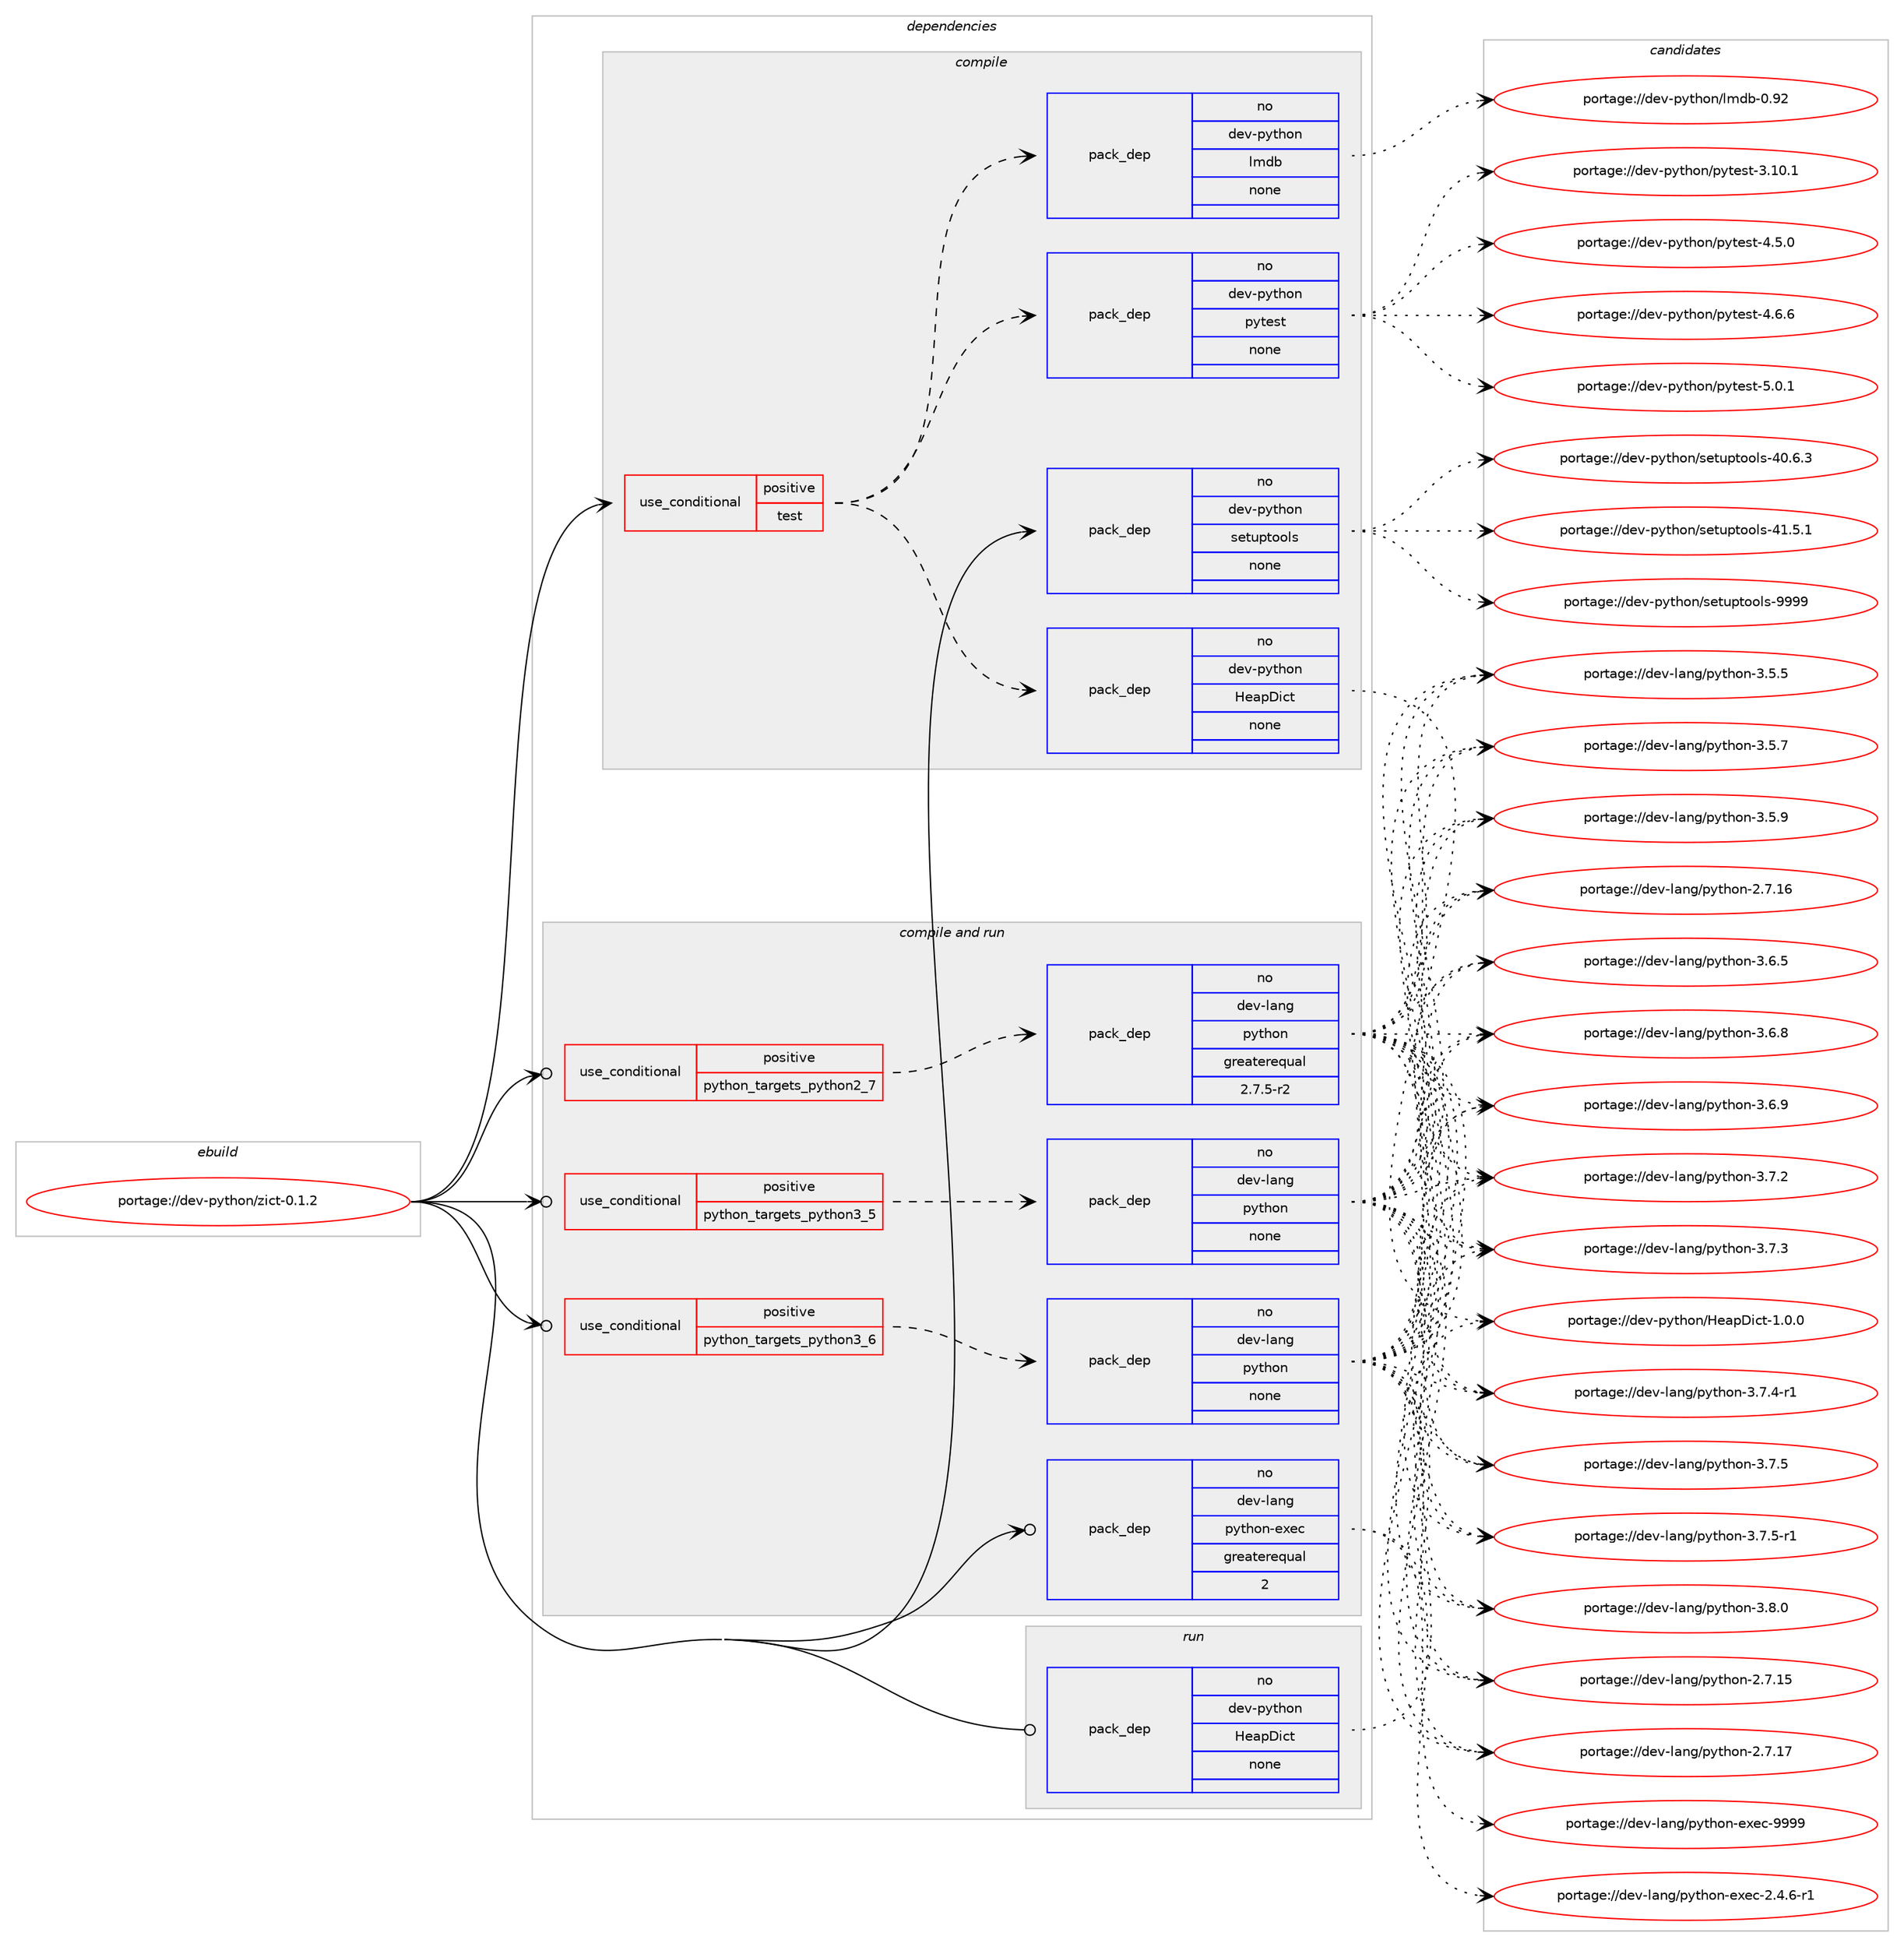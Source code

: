 digraph prolog {

# *************
# Graph options
# *************

newrank=true;
concentrate=true;
compound=true;
graph [rankdir=LR,fontname=Helvetica,fontsize=10,ranksep=1.5];#, ranksep=2.5, nodesep=0.2];
edge  [arrowhead=vee];
node  [fontname=Helvetica,fontsize=10];

# **********
# The ebuild
# **********

subgraph cluster_leftcol {
color=gray;
rank=same;
label=<<i>ebuild</i>>;
id [label="portage://dev-python/zict-0.1.2", color=red, width=4, href="../dev-python/zict-0.1.2.svg"];
}

# ****************
# The dependencies
# ****************

subgraph cluster_midcol {
color=gray;
label=<<i>dependencies</i>>;
subgraph cluster_compile {
fillcolor="#eeeeee";
style=filled;
label=<<i>compile</i>>;
subgraph cond41178 {
dependency180161 [label=<<TABLE BORDER="0" CELLBORDER="1" CELLSPACING="0" CELLPADDING="4"><TR><TD ROWSPAN="3" CELLPADDING="10">use_conditional</TD></TR><TR><TD>positive</TD></TR><TR><TD>test</TD></TR></TABLE>>, shape=none, color=red];
subgraph pack135572 {
dependency180162 [label=<<TABLE BORDER="0" CELLBORDER="1" CELLSPACING="0" CELLPADDING="4" WIDTH="220"><TR><TD ROWSPAN="6" CELLPADDING="30">pack_dep</TD></TR><TR><TD WIDTH="110">no</TD></TR><TR><TD>dev-python</TD></TR><TR><TD>HeapDict</TD></TR><TR><TD>none</TD></TR><TR><TD></TD></TR></TABLE>>, shape=none, color=blue];
}
dependency180161:e -> dependency180162:w [weight=20,style="dashed",arrowhead="vee"];
subgraph pack135573 {
dependency180163 [label=<<TABLE BORDER="0" CELLBORDER="1" CELLSPACING="0" CELLPADDING="4" WIDTH="220"><TR><TD ROWSPAN="6" CELLPADDING="30">pack_dep</TD></TR><TR><TD WIDTH="110">no</TD></TR><TR><TD>dev-python</TD></TR><TR><TD>lmdb</TD></TR><TR><TD>none</TD></TR><TR><TD></TD></TR></TABLE>>, shape=none, color=blue];
}
dependency180161:e -> dependency180163:w [weight=20,style="dashed",arrowhead="vee"];
subgraph pack135574 {
dependency180164 [label=<<TABLE BORDER="0" CELLBORDER="1" CELLSPACING="0" CELLPADDING="4" WIDTH="220"><TR><TD ROWSPAN="6" CELLPADDING="30">pack_dep</TD></TR><TR><TD WIDTH="110">no</TD></TR><TR><TD>dev-python</TD></TR><TR><TD>pytest</TD></TR><TR><TD>none</TD></TR><TR><TD></TD></TR></TABLE>>, shape=none, color=blue];
}
dependency180161:e -> dependency180164:w [weight=20,style="dashed",arrowhead="vee"];
}
id:e -> dependency180161:w [weight=20,style="solid",arrowhead="vee"];
subgraph pack135575 {
dependency180165 [label=<<TABLE BORDER="0" CELLBORDER="1" CELLSPACING="0" CELLPADDING="4" WIDTH="220"><TR><TD ROWSPAN="6" CELLPADDING="30">pack_dep</TD></TR><TR><TD WIDTH="110">no</TD></TR><TR><TD>dev-python</TD></TR><TR><TD>setuptools</TD></TR><TR><TD>none</TD></TR><TR><TD></TD></TR></TABLE>>, shape=none, color=blue];
}
id:e -> dependency180165:w [weight=20,style="solid",arrowhead="vee"];
}
subgraph cluster_compileandrun {
fillcolor="#eeeeee";
style=filled;
label=<<i>compile and run</i>>;
subgraph cond41179 {
dependency180166 [label=<<TABLE BORDER="0" CELLBORDER="1" CELLSPACING="0" CELLPADDING="4"><TR><TD ROWSPAN="3" CELLPADDING="10">use_conditional</TD></TR><TR><TD>positive</TD></TR><TR><TD>python_targets_python2_7</TD></TR></TABLE>>, shape=none, color=red];
subgraph pack135576 {
dependency180167 [label=<<TABLE BORDER="0" CELLBORDER="1" CELLSPACING="0" CELLPADDING="4" WIDTH="220"><TR><TD ROWSPAN="6" CELLPADDING="30">pack_dep</TD></TR><TR><TD WIDTH="110">no</TD></TR><TR><TD>dev-lang</TD></TR><TR><TD>python</TD></TR><TR><TD>greaterequal</TD></TR><TR><TD>2.7.5-r2</TD></TR></TABLE>>, shape=none, color=blue];
}
dependency180166:e -> dependency180167:w [weight=20,style="dashed",arrowhead="vee"];
}
id:e -> dependency180166:w [weight=20,style="solid",arrowhead="odotvee"];
subgraph cond41180 {
dependency180168 [label=<<TABLE BORDER="0" CELLBORDER="1" CELLSPACING="0" CELLPADDING="4"><TR><TD ROWSPAN="3" CELLPADDING="10">use_conditional</TD></TR><TR><TD>positive</TD></TR><TR><TD>python_targets_python3_5</TD></TR></TABLE>>, shape=none, color=red];
subgraph pack135577 {
dependency180169 [label=<<TABLE BORDER="0" CELLBORDER="1" CELLSPACING="0" CELLPADDING="4" WIDTH="220"><TR><TD ROWSPAN="6" CELLPADDING="30">pack_dep</TD></TR><TR><TD WIDTH="110">no</TD></TR><TR><TD>dev-lang</TD></TR><TR><TD>python</TD></TR><TR><TD>none</TD></TR><TR><TD></TD></TR></TABLE>>, shape=none, color=blue];
}
dependency180168:e -> dependency180169:w [weight=20,style="dashed",arrowhead="vee"];
}
id:e -> dependency180168:w [weight=20,style="solid",arrowhead="odotvee"];
subgraph cond41181 {
dependency180170 [label=<<TABLE BORDER="0" CELLBORDER="1" CELLSPACING="0" CELLPADDING="4"><TR><TD ROWSPAN="3" CELLPADDING="10">use_conditional</TD></TR><TR><TD>positive</TD></TR><TR><TD>python_targets_python3_6</TD></TR></TABLE>>, shape=none, color=red];
subgraph pack135578 {
dependency180171 [label=<<TABLE BORDER="0" CELLBORDER="1" CELLSPACING="0" CELLPADDING="4" WIDTH="220"><TR><TD ROWSPAN="6" CELLPADDING="30">pack_dep</TD></TR><TR><TD WIDTH="110">no</TD></TR><TR><TD>dev-lang</TD></TR><TR><TD>python</TD></TR><TR><TD>none</TD></TR><TR><TD></TD></TR></TABLE>>, shape=none, color=blue];
}
dependency180170:e -> dependency180171:w [weight=20,style="dashed",arrowhead="vee"];
}
id:e -> dependency180170:w [weight=20,style="solid",arrowhead="odotvee"];
subgraph pack135579 {
dependency180172 [label=<<TABLE BORDER="0" CELLBORDER="1" CELLSPACING="0" CELLPADDING="4" WIDTH="220"><TR><TD ROWSPAN="6" CELLPADDING="30">pack_dep</TD></TR><TR><TD WIDTH="110">no</TD></TR><TR><TD>dev-lang</TD></TR><TR><TD>python-exec</TD></TR><TR><TD>greaterequal</TD></TR><TR><TD>2</TD></TR></TABLE>>, shape=none, color=blue];
}
id:e -> dependency180172:w [weight=20,style="solid",arrowhead="odotvee"];
}
subgraph cluster_run {
fillcolor="#eeeeee";
style=filled;
label=<<i>run</i>>;
subgraph pack135580 {
dependency180173 [label=<<TABLE BORDER="0" CELLBORDER="1" CELLSPACING="0" CELLPADDING="4" WIDTH="220"><TR><TD ROWSPAN="6" CELLPADDING="30">pack_dep</TD></TR><TR><TD WIDTH="110">no</TD></TR><TR><TD>dev-python</TD></TR><TR><TD>HeapDict</TD></TR><TR><TD>none</TD></TR><TR><TD></TD></TR></TABLE>>, shape=none, color=blue];
}
id:e -> dependency180173:w [weight=20,style="solid",arrowhead="odot"];
}
}

# **************
# The candidates
# **************

subgraph cluster_choices {
rank=same;
color=gray;
label=<<i>candidates</i>>;

subgraph choice135572 {
color=black;
nodesep=1;
choiceportage100101118451121211161041111104772101971126810599116454946484648 [label="portage://dev-python/HeapDict-1.0.0", color=red, width=4,href="../dev-python/HeapDict-1.0.0.svg"];
dependency180162:e -> choiceportage100101118451121211161041111104772101971126810599116454946484648:w [style=dotted,weight="100"];
}
subgraph choice135573 {
color=black;
nodesep=1;
choiceportage1001011184511212111610411111047108109100984548465750 [label="portage://dev-python/lmdb-0.92", color=red, width=4,href="../dev-python/lmdb-0.92.svg"];
dependency180163:e -> choiceportage1001011184511212111610411111047108109100984548465750:w [style=dotted,weight="100"];
}
subgraph choice135574 {
color=black;
nodesep=1;
choiceportage100101118451121211161041111104711212111610111511645514649484649 [label="portage://dev-python/pytest-3.10.1", color=red, width=4,href="../dev-python/pytest-3.10.1.svg"];
choiceportage1001011184511212111610411111047112121116101115116455246534648 [label="portage://dev-python/pytest-4.5.0", color=red, width=4,href="../dev-python/pytest-4.5.0.svg"];
choiceportage1001011184511212111610411111047112121116101115116455246544654 [label="portage://dev-python/pytest-4.6.6", color=red, width=4,href="../dev-python/pytest-4.6.6.svg"];
choiceportage1001011184511212111610411111047112121116101115116455346484649 [label="portage://dev-python/pytest-5.0.1", color=red, width=4,href="../dev-python/pytest-5.0.1.svg"];
dependency180164:e -> choiceportage100101118451121211161041111104711212111610111511645514649484649:w [style=dotted,weight="100"];
dependency180164:e -> choiceportage1001011184511212111610411111047112121116101115116455246534648:w [style=dotted,weight="100"];
dependency180164:e -> choiceportage1001011184511212111610411111047112121116101115116455246544654:w [style=dotted,weight="100"];
dependency180164:e -> choiceportage1001011184511212111610411111047112121116101115116455346484649:w [style=dotted,weight="100"];
}
subgraph choice135575 {
color=black;
nodesep=1;
choiceportage100101118451121211161041111104711510111611711211611111110811545524846544651 [label="portage://dev-python/setuptools-40.6.3", color=red, width=4,href="../dev-python/setuptools-40.6.3.svg"];
choiceportage100101118451121211161041111104711510111611711211611111110811545524946534649 [label="portage://dev-python/setuptools-41.5.1", color=red, width=4,href="../dev-python/setuptools-41.5.1.svg"];
choiceportage10010111845112121116104111110471151011161171121161111111081154557575757 [label="portage://dev-python/setuptools-9999", color=red, width=4,href="../dev-python/setuptools-9999.svg"];
dependency180165:e -> choiceportage100101118451121211161041111104711510111611711211611111110811545524846544651:w [style=dotted,weight="100"];
dependency180165:e -> choiceportage100101118451121211161041111104711510111611711211611111110811545524946534649:w [style=dotted,weight="100"];
dependency180165:e -> choiceportage10010111845112121116104111110471151011161171121161111111081154557575757:w [style=dotted,weight="100"];
}
subgraph choice135576 {
color=black;
nodesep=1;
choiceportage10010111845108971101034711212111610411111045504655464953 [label="portage://dev-lang/python-2.7.15", color=red, width=4,href="../dev-lang/python-2.7.15.svg"];
choiceportage10010111845108971101034711212111610411111045504655464954 [label="portage://dev-lang/python-2.7.16", color=red, width=4,href="../dev-lang/python-2.7.16.svg"];
choiceportage10010111845108971101034711212111610411111045504655464955 [label="portage://dev-lang/python-2.7.17", color=red, width=4,href="../dev-lang/python-2.7.17.svg"];
choiceportage100101118451089711010347112121116104111110455146534653 [label="portage://dev-lang/python-3.5.5", color=red, width=4,href="../dev-lang/python-3.5.5.svg"];
choiceportage100101118451089711010347112121116104111110455146534655 [label="portage://dev-lang/python-3.5.7", color=red, width=4,href="../dev-lang/python-3.5.7.svg"];
choiceportage100101118451089711010347112121116104111110455146534657 [label="portage://dev-lang/python-3.5.9", color=red, width=4,href="../dev-lang/python-3.5.9.svg"];
choiceportage100101118451089711010347112121116104111110455146544653 [label="portage://dev-lang/python-3.6.5", color=red, width=4,href="../dev-lang/python-3.6.5.svg"];
choiceportage100101118451089711010347112121116104111110455146544656 [label="portage://dev-lang/python-3.6.8", color=red, width=4,href="../dev-lang/python-3.6.8.svg"];
choiceportage100101118451089711010347112121116104111110455146544657 [label="portage://dev-lang/python-3.6.9", color=red, width=4,href="../dev-lang/python-3.6.9.svg"];
choiceportage100101118451089711010347112121116104111110455146554650 [label="portage://dev-lang/python-3.7.2", color=red, width=4,href="../dev-lang/python-3.7.2.svg"];
choiceportage100101118451089711010347112121116104111110455146554651 [label="portage://dev-lang/python-3.7.3", color=red, width=4,href="../dev-lang/python-3.7.3.svg"];
choiceportage1001011184510897110103471121211161041111104551465546524511449 [label="portage://dev-lang/python-3.7.4-r1", color=red, width=4,href="../dev-lang/python-3.7.4-r1.svg"];
choiceportage100101118451089711010347112121116104111110455146554653 [label="portage://dev-lang/python-3.7.5", color=red, width=4,href="../dev-lang/python-3.7.5.svg"];
choiceportage1001011184510897110103471121211161041111104551465546534511449 [label="portage://dev-lang/python-3.7.5-r1", color=red, width=4,href="../dev-lang/python-3.7.5-r1.svg"];
choiceportage100101118451089711010347112121116104111110455146564648 [label="portage://dev-lang/python-3.8.0", color=red, width=4,href="../dev-lang/python-3.8.0.svg"];
dependency180167:e -> choiceportage10010111845108971101034711212111610411111045504655464953:w [style=dotted,weight="100"];
dependency180167:e -> choiceportage10010111845108971101034711212111610411111045504655464954:w [style=dotted,weight="100"];
dependency180167:e -> choiceportage10010111845108971101034711212111610411111045504655464955:w [style=dotted,weight="100"];
dependency180167:e -> choiceportage100101118451089711010347112121116104111110455146534653:w [style=dotted,weight="100"];
dependency180167:e -> choiceportage100101118451089711010347112121116104111110455146534655:w [style=dotted,weight="100"];
dependency180167:e -> choiceportage100101118451089711010347112121116104111110455146534657:w [style=dotted,weight="100"];
dependency180167:e -> choiceportage100101118451089711010347112121116104111110455146544653:w [style=dotted,weight="100"];
dependency180167:e -> choiceportage100101118451089711010347112121116104111110455146544656:w [style=dotted,weight="100"];
dependency180167:e -> choiceportage100101118451089711010347112121116104111110455146544657:w [style=dotted,weight="100"];
dependency180167:e -> choiceportage100101118451089711010347112121116104111110455146554650:w [style=dotted,weight="100"];
dependency180167:e -> choiceportage100101118451089711010347112121116104111110455146554651:w [style=dotted,weight="100"];
dependency180167:e -> choiceportage1001011184510897110103471121211161041111104551465546524511449:w [style=dotted,weight="100"];
dependency180167:e -> choiceportage100101118451089711010347112121116104111110455146554653:w [style=dotted,weight="100"];
dependency180167:e -> choiceportage1001011184510897110103471121211161041111104551465546534511449:w [style=dotted,weight="100"];
dependency180167:e -> choiceportage100101118451089711010347112121116104111110455146564648:w [style=dotted,weight="100"];
}
subgraph choice135577 {
color=black;
nodesep=1;
choiceportage10010111845108971101034711212111610411111045504655464953 [label="portage://dev-lang/python-2.7.15", color=red, width=4,href="../dev-lang/python-2.7.15.svg"];
choiceportage10010111845108971101034711212111610411111045504655464954 [label="portage://dev-lang/python-2.7.16", color=red, width=4,href="../dev-lang/python-2.7.16.svg"];
choiceportage10010111845108971101034711212111610411111045504655464955 [label="portage://dev-lang/python-2.7.17", color=red, width=4,href="../dev-lang/python-2.7.17.svg"];
choiceportage100101118451089711010347112121116104111110455146534653 [label="portage://dev-lang/python-3.5.5", color=red, width=4,href="../dev-lang/python-3.5.5.svg"];
choiceportage100101118451089711010347112121116104111110455146534655 [label="portage://dev-lang/python-3.5.7", color=red, width=4,href="../dev-lang/python-3.5.7.svg"];
choiceportage100101118451089711010347112121116104111110455146534657 [label="portage://dev-lang/python-3.5.9", color=red, width=4,href="../dev-lang/python-3.5.9.svg"];
choiceportage100101118451089711010347112121116104111110455146544653 [label="portage://dev-lang/python-3.6.5", color=red, width=4,href="../dev-lang/python-3.6.5.svg"];
choiceportage100101118451089711010347112121116104111110455146544656 [label="portage://dev-lang/python-3.6.8", color=red, width=4,href="../dev-lang/python-3.6.8.svg"];
choiceportage100101118451089711010347112121116104111110455146544657 [label="portage://dev-lang/python-3.6.9", color=red, width=4,href="../dev-lang/python-3.6.9.svg"];
choiceportage100101118451089711010347112121116104111110455146554650 [label="portage://dev-lang/python-3.7.2", color=red, width=4,href="../dev-lang/python-3.7.2.svg"];
choiceportage100101118451089711010347112121116104111110455146554651 [label="portage://dev-lang/python-3.7.3", color=red, width=4,href="../dev-lang/python-3.7.3.svg"];
choiceportage1001011184510897110103471121211161041111104551465546524511449 [label="portage://dev-lang/python-3.7.4-r1", color=red, width=4,href="../dev-lang/python-3.7.4-r1.svg"];
choiceportage100101118451089711010347112121116104111110455146554653 [label="portage://dev-lang/python-3.7.5", color=red, width=4,href="../dev-lang/python-3.7.5.svg"];
choiceportage1001011184510897110103471121211161041111104551465546534511449 [label="portage://dev-lang/python-3.7.5-r1", color=red, width=4,href="../dev-lang/python-3.7.5-r1.svg"];
choiceportage100101118451089711010347112121116104111110455146564648 [label="portage://dev-lang/python-3.8.0", color=red, width=4,href="../dev-lang/python-3.8.0.svg"];
dependency180169:e -> choiceportage10010111845108971101034711212111610411111045504655464953:w [style=dotted,weight="100"];
dependency180169:e -> choiceportage10010111845108971101034711212111610411111045504655464954:w [style=dotted,weight="100"];
dependency180169:e -> choiceportage10010111845108971101034711212111610411111045504655464955:w [style=dotted,weight="100"];
dependency180169:e -> choiceportage100101118451089711010347112121116104111110455146534653:w [style=dotted,weight="100"];
dependency180169:e -> choiceportage100101118451089711010347112121116104111110455146534655:w [style=dotted,weight="100"];
dependency180169:e -> choiceportage100101118451089711010347112121116104111110455146534657:w [style=dotted,weight="100"];
dependency180169:e -> choiceportage100101118451089711010347112121116104111110455146544653:w [style=dotted,weight="100"];
dependency180169:e -> choiceportage100101118451089711010347112121116104111110455146544656:w [style=dotted,weight="100"];
dependency180169:e -> choiceportage100101118451089711010347112121116104111110455146544657:w [style=dotted,weight="100"];
dependency180169:e -> choiceportage100101118451089711010347112121116104111110455146554650:w [style=dotted,weight="100"];
dependency180169:e -> choiceportage100101118451089711010347112121116104111110455146554651:w [style=dotted,weight="100"];
dependency180169:e -> choiceportage1001011184510897110103471121211161041111104551465546524511449:w [style=dotted,weight="100"];
dependency180169:e -> choiceportage100101118451089711010347112121116104111110455146554653:w [style=dotted,weight="100"];
dependency180169:e -> choiceportage1001011184510897110103471121211161041111104551465546534511449:w [style=dotted,weight="100"];
dependency180169:e -> choiceportage100101118451089711010347112121116104111110455146564648:w [style=dotted,weight="100"];
}
subgraph choice135578 {
color=black;
nodesep=1;
choiceportage10010111845108971101034711212111610411111045504655464953 [label="portage://dev-lang/python-2.7.15", color=red, width=4,href="../dev-lang/python-2.7.15.svg"];
choiceportage10010111845108971101034711212111610411111045504655464954 [label="portage://dev-lang/python-2.7.16", color=red, width=4,href="../dev-lang/python-2.7.16.svg"];
choiceportage10010111845108971101034711212111610411111045504655464955 [label="portage://dev-lang/python-2.7.17", color=red, width=4,href="../dev-lang/python-2.7.17.svg"];
choiceportage100101118451089711010347112121116104111110455146534653 [label="portage://dev-lang/python-3.5.5", color=red, width=4,href="../dev-lang/python-3.5.5.svg"];
choiceportage100101118451089711010347112121116104111110455146534655 [label="portage://dev-lang/python-3.5.7", color=red, width=4,href="../dev-lang/python-3.5.7.svg"];
choiceportage100101118451089711010347112121116104111110455146534657 [label="portage://dev-lang/python-3.5.9", color=red, width=4,href="../dev-lang/python-3.5.9.svg"];
choiceportage100101118451089711010347112121116104111110455146544653 [label="portage://dev-lang/python-3.6.5", color=red, width=4,href="../dev-lang/python-3.6.5.svg"];
choiceportage100101118451089711010347112121116104111110455146544656 [label="portage://dev-lang/python-3.6.8", color=red, width=4,href="../dev-lang/python-3.6.8.svg"];
choiceportage100101118451089711010347112121116104111110455146544657 [label="portage://dev-lang/python-3.6.9", color=red, width=4,href="../dev-lang/python-3.6.9.svg"];
choiceportage100101118451089711010347112121116104111110455146554650 [label="portage://dev-lang/python-3.7.2", color=red, width=4,href="../dev-lang/python-3.7.2.svg"];
choiceportage100101118451089711010347112121116104111110455146554651 [label="portage://dev-lang/python-3.7.3", color=red, width=4,href="../dev-lang/python-3.7.3.svg"];
choiceportage1001011184510897110103471121211161041111104551465546524511449 [label="portage://dev-lang/python-3.7.4-r1", color=red, width=4,href="../dev-lang/python-3.7.4-r1.svg"];
choiceportage100101118451089711010347112121116104111110455146554653 [label="portage://dev-lang/python-3.7.5", color=red, width=4,href="../dev-lang/python-3.7.5.svg"];
choiceportage1001011184510897110103471121211161041111104551465546534511449 [label="portage://dev-lang/python-3.7.5-r1", color=red, width=4,href="../dev-lang/python-3.7.5-r1.svg"];
choiceportage100101118451089711010347112121116104111110455146564648 [label="portage://dev-lang/python-3.8.0", color=red, width=4,href="../dev-lang/python-3.8.0.svg"];
dependency180171:e -> choiceportage10010111845108971101034711212111610411111045504655464953:w [style=dotted,weight="100"];
dependency180171:e -> choiceportage10010111845108971101034711212111610411111045504655464954:w [style=dotted,weight="100"];
dependency180171:e -> choiceportage10010111845108971101034711212111610411111045504655464955:w [style=dotted,weight="100"];
dependency180171:e -> choiceportage100101118451089711010347112121116104111110455146534653:w [style=dotted,weight="100"];
dependency180171:e -> choiceportage100101118451089711010347112121116104111110455146534655:w [style=dotted,weight="100"];
dependency180171:e -> choiceportage100101118451089711010347112121116104111110455146534657:w [style=dotted,weight="100"];
dependency180171:e -> choiceportage100101118451089711010347112121116104111110455146544653:w [style=dotted,weight="100"];
dependency180171:e -> choiceportage100101118451089711010347112121116104111110455146544656:w [style=dotted,weight="100"];
dependency180171:e -> choiceportage100101118451089711010347112121116104111110455146544657:w [style=dotted,weight="100"];
dependency180171:e -> choiceportage100101118451089711010347112121116104111110455146554650:w [style=dotted,weight="100"];
dependency180171:e -> choiceportage100101118451089711010347112121116104111110455146554651:w [style=dotted,weight="100"];
dependency180171:e -> choiceportage1001011184510897110103471121211161041111104551465546524511449:w [style=dotted,weight="100"];
dependency180171:e -> choiceportage100101118451089711010347112121116104111110455146554653:w [style=dotted,weight="100"];
dependency180171:e -> choiceportage1001011184510897110103471121211161041111104551465546534511449:w [style=dotted,weight="100"];
dependency180171:e -> choiceportage100101118451089711010347112121116104111110455146564648:w [style=dotted,weight="100"];
}
subgraph choice135579 {
color=black;
nodesep=1;
choiceportage10010111845108971101034711212111610411111045101120101994550465246544511449 [label="portage://dev-lang/python-exec-2.4.6-r1", color=red, width=4,href="../dev-lang/python-exec-2.4.6-r1.svg"];
choiceportage10010111845108971101034711212111610411111045101120101994557575757 [label="portage://dev-lang/python-exec-9999", color=red, width=4,href="../dev-lang/python-exec-9999.svg"];
dependency180172:e -> choiceportage10010111845108971101034711212111610411111045101120101994550465246544511449:w [style=dotted,weight="100"];
dependency180172:e -> choiceportage10010111845108971101034711212111610411111045101120101994557575757:w [style=dotted,weight="100"];
}
subgraph choice135580 {
color=black;
nodesep=1;
choiceportage100101118451121211161041111104772101971126810599116454946484648 [label="portage://dev-python/HeapDict-1.0.0", color=red, width=4,href="../dev-python/HeapDict-1.0.0.svg"];
dependency180173:e -> choiceportage100101118451121211161041111104772101971126810599116454946484648:w [style=dotted,weight="100"];
}
}

}

